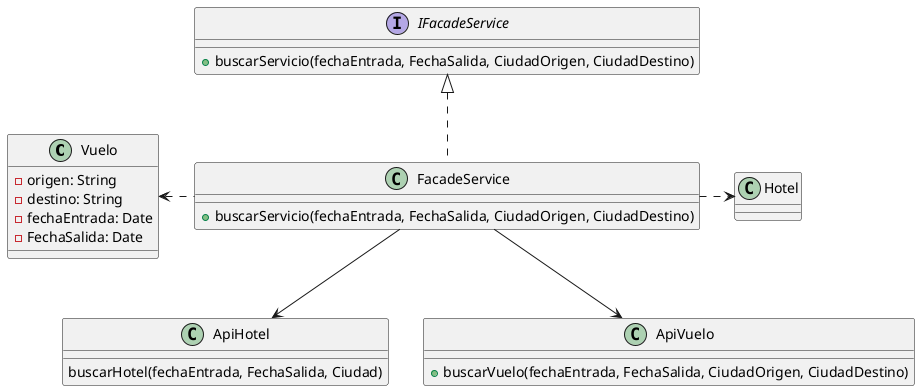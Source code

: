 @startuml
class Vuelo{
- origen: String
- destino: String
-fechaEntrada: Date
-FechaSalida: Date

}
class Hotel{}
interface IFacadeService{
+ buscarServicio(fechaEntrada, FechaSalida, CiudadOrigen, CiudadDestino)
}
class FacadeService{
+ buscarServicio(fechaEntrada, FechaSalida, CiudadOrigen, CiudadDestino)
}
IFacadeService <|.. FacadeService
FacadeService --> ApiHotel
FacadeService --> ApiVuelo
FacadeService .l.> Vuelo
FacadeService .r.> Hotel
class ApiVuelo{
+buscarVuelo(fechaEntrada, FechaSalida, CiudadOrigen, CiudadDestino)
}
class ApiHotel{
buscarHotel(fechaEntrada, FechaSalida, Ciudad)
}

@enduml